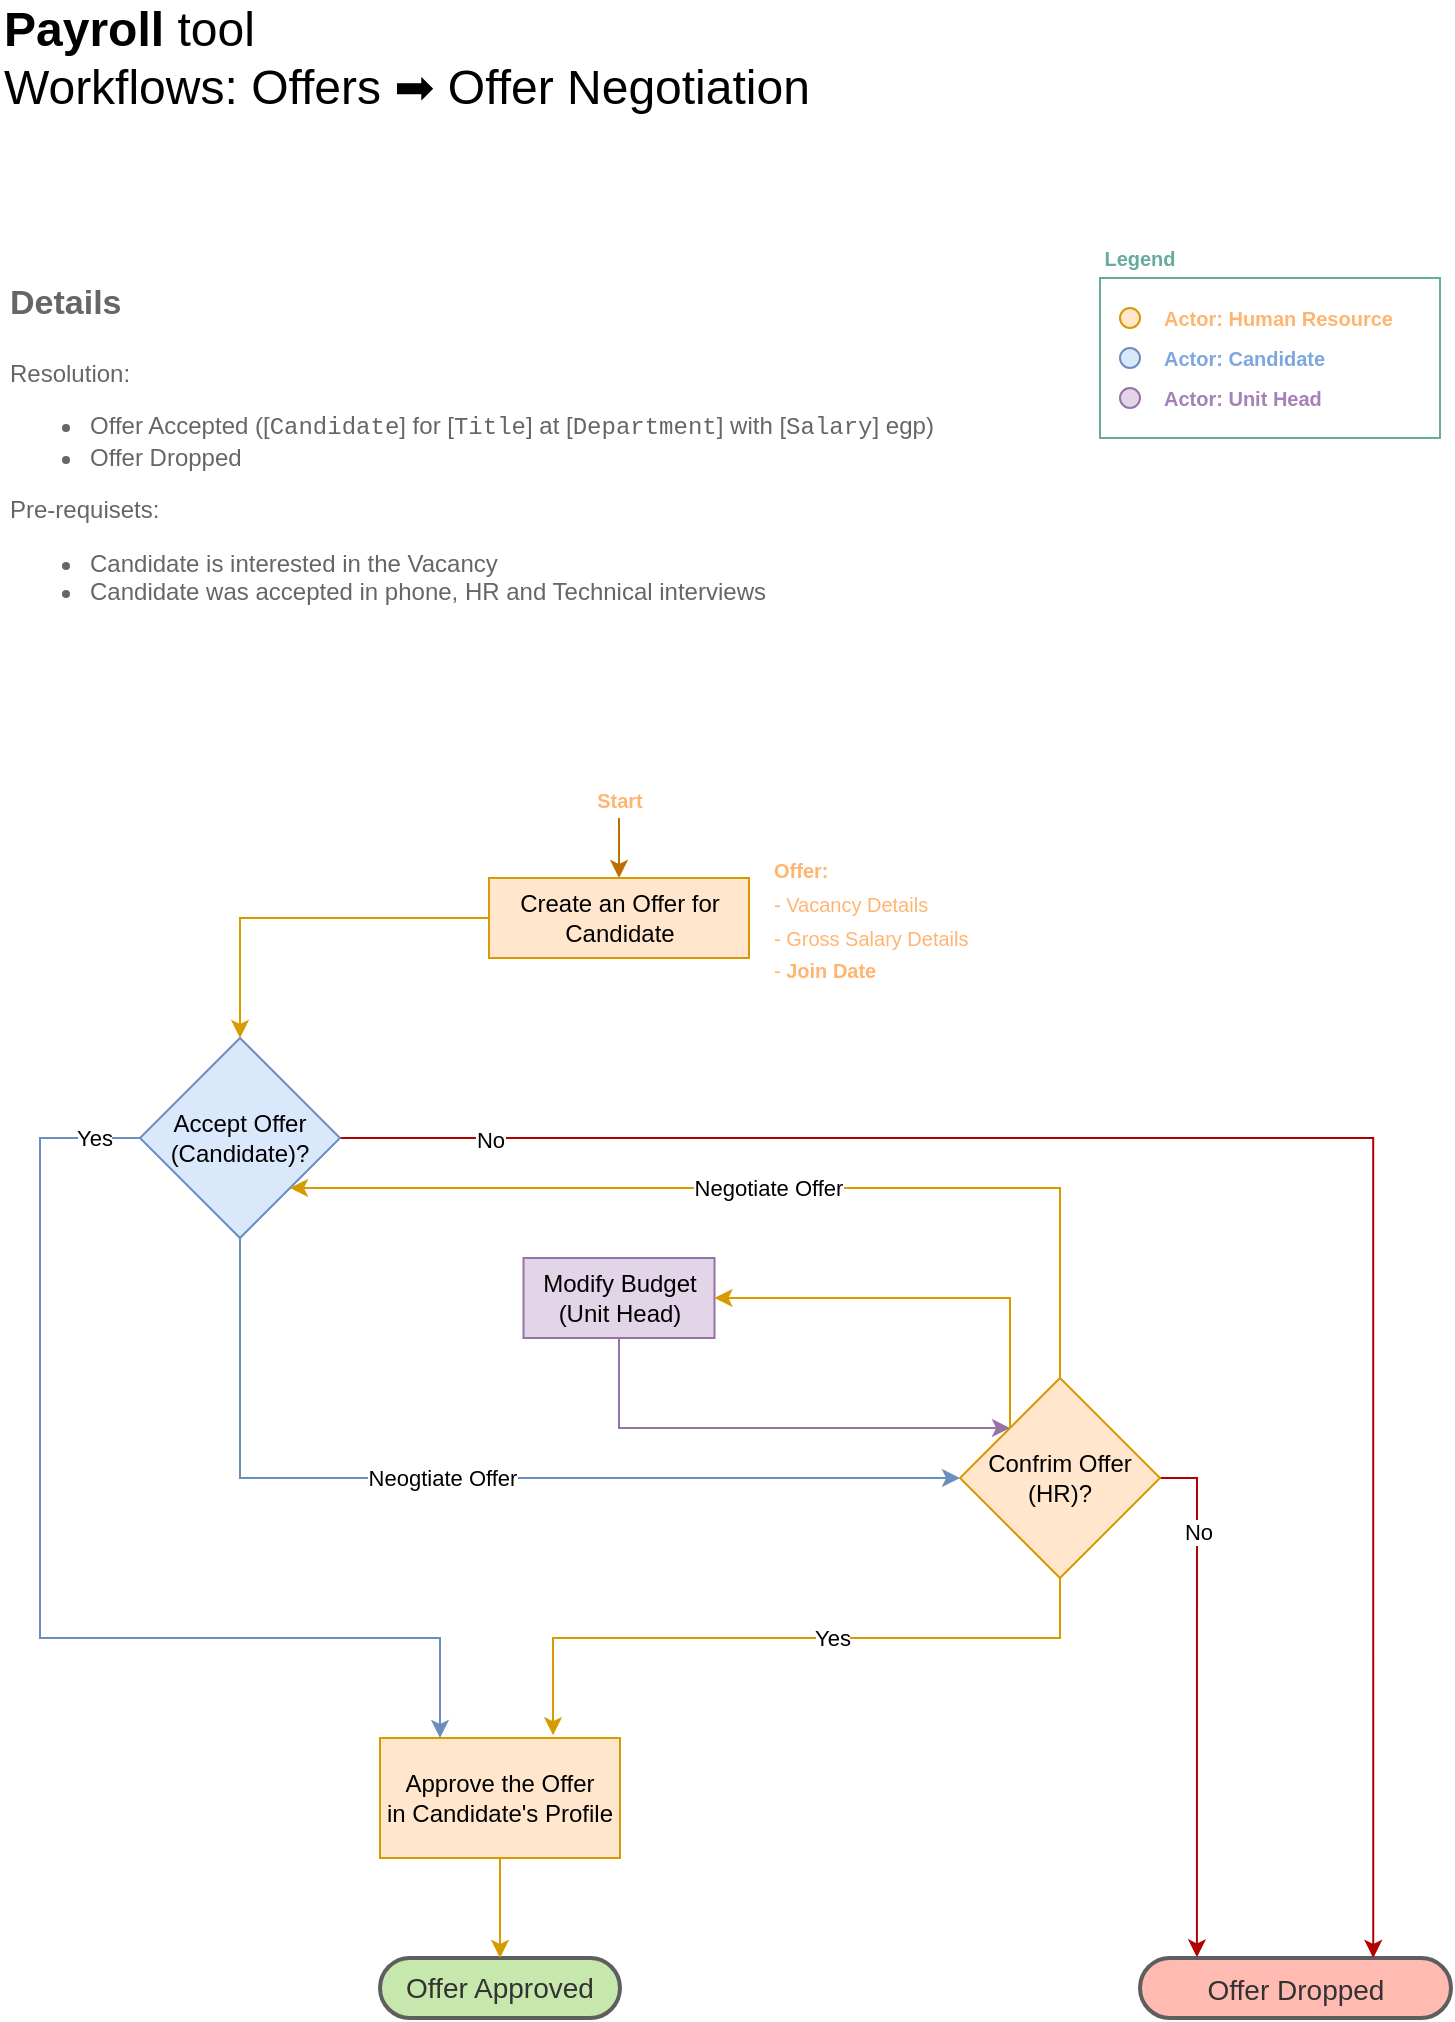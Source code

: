 <mxfile version="14.1.8" type="device"><diagram id="C5RBs43oDa-KdzZeNtuy" name="Page-1"><mxGraphModel dx="1488" dy="648" grid="1" gridSize="10" guides="1" tooltips="1" connect="1" arrows="1" fold="1" page="1" pageScale="1" pageWidth="827" pageHeight="1169" background="none" math="0" shadow="0"><root><mxCell id="WIyWlLk6GJQsqaUBKTNV-0"/><mxCell id="WIyWlLk6GJQsqaUBKTNV-1" parent="WIyWlLk6GJQsqaUBKTNV-0"/><mxCell id="lZGGp_v_sTOA3K4nQhqu-2" value="&lt;div&gt;&lt;font style=&quot;font-size: 24px&quot;&gt;&lt;b&gt;Payroll &lt;/b&gt;tool&lt;/font&gt;&lt;/div&gt;&lt;font style=&quot;font-size: 24px&quot;&gt;&lt;div&gt;&lt;span&gt;Workflows: Offers ➡ Offer Negotiation&lt;/span&gt;&lt;/div&gt;&lt;/font&gt;" style="text;html=1;align=left;verticalAlign=middle;resizable=0;points=[];autosize=1;" parent="WIyWlLk6GJQsqaUBKTNV-1" vertex="1"><mxGeometry x="40" y="40" width="420" height="40" as="geometry"/></mxCell><mxCell id="lZGGp_v_sTOA3K4nQhqu-8" style="edgeStyle=orthogonalEdgeStyle;rounded=0;orthogonalLoop=1;jettySize=auto;html=1;endArrow=classic;endFill=1;fillColor=#dae8fc;strokeColor=#6c8ebf;entryX=0.5;entryY=0;entryDx=0;entryDy=0;" parent="WIyWlLk6GJQsqaUBKTNV-1" edge="1"><mxGeometry relative="1" as="geometry"><mxPoint x="450" y="480" as="targetPoint"/></mxGeometry></mxCell><mxCell id="lZGGp_v_sTOA3K4nQhqu-9" value="Yes" style="edgeLabel;html=1;align=center;verticalAlign=middle;resizable=0;points=[];" parent="lZGGp_v_sTOA3K4nQhqu-8" vertex="1" connectable="0"><mxGeometry x="-0.329" relative="1" as="geometry"><mxPoint as="offset"/></mxGeometry></mxCell><UserObject label="&lt;font style=&quot;font-size: 14px&quot;&gt;Offer Dropped&lt;/font&gt;" lucidchartObjectId="mKVaoxjv1l-B" id="lZGGp_v_sTOA3K4nQhqu-11"><mxCell style="html=1;overflow=block;blockSpacing=1;whiteSpace=wrap;rounded=1;arcSize=50;whiteSpace=wrap;fontSize=16;fontColor=#333333;spacing=4;strokeColor=#5e5e5e;strokeOpacity=100;fillOpacity=100;fillColor=#ffbbb1;strokeWidth=2;" parent="WIyWlLk6GJQsqaUBKTNV-1" vertex="1"><mxGeometry x="610" y="1010" width="155.5" height="30" as="geometry"/></mxCell></UserObject><mxCell id="lZGGp_v_sTOA3K4nQhqu-12" style="edgeStyle=orthogonalEdgeStyle;rounded=0;orthogonalLoop=1;jettySize=auto;html=1;entryX=0.5;entryY=0;entryDx=0;entryDy=0;endArrow=classic;endFill=1;fillColor=#ffe6cc;strokeColor=#d79b00;" parent="WIyWlLk6GJQsqaUBKTNV-1" edge="1"><mxGeometry relative="1" as="geometry"><mxPoint x="450" y="720" as="targetPoint"/></mxGeometry></mxCell><mxCell id="lZGGp_v_sTOA3K4nQhqu-22" value="" style="edgeStyle=orthogonalEdgeStyle;rounded=0;orthogonalLoop=1;jettySize=auto;html=1;endArrow=classic;endFill=1;entryX=0.5;entryY=0;entryDx=0;entryDy=0;fillColor=#f0a30a;strokeColor=#BD7000;" parent="WIyWlLk6GJQsqaUBKTNV-1" target="lZGGp_v_sTOA3K4nQhqu-26" edge="1"><mxGeometry relative="1" as="geometry"><mxPoint x="349.5" y="440" as="sourcePoint"/></mxGeometry></mxCell><mxCell id="lZGGp_v_sTOA3K4nQhqu-25" style="edgeStyle=orthogonalEdgeStyle;rounded=0;orthogonalLoop=1;jettySize=auto;html=1;entryX=0.5;entryY=0;entryDx=0;entryDy=0;endArrow=classic;endFill=1;fillColor=#ffe6cc;strokeColor=#d79b00;" parent="WIyWlLk6GJQsqaUBKTNV-1" source="lZGGp_v_sTOA3K4nQhqu-26" target="lZGGp_v_sTOA3K4nQhqu-33" edge="1"><mxGeometry relative="1" as="geometry"/></mxCell><mxCell id="lZGGp_v_sTOA3K4nQhqu-26" value="Create an Offer for Candidate" style="whiteSpace=wrap;html=1;fillColor=#ffe6cc;strokeColor=#d79b00;" parent="WIyWlLk6GJQsqaUBKTNV-1" vertex="1"><mxGeometry x="284.5" y="470" width="130" height="40" as="geometry"/></mxCell><mxCell id="lZGGp_v_sTOA3K4nQhqu-27" style="edgeStyle=orthogonalEdgeStyle;rounded=0;orthogonalLoop=1;jettySize=auto;html=1;exitX=1;exitY=0.5;exitDx=0;exitDy=0;endArrow=classic;endFill=1;entryX=0.75;entryY=0;entryDx=0;entryDy=0;fillColor=#e51400;strokeColor=#B20000;" parent="WIyWlLk6GJQsqaUBKTNV-1" source="lZGGp_v_sTOA3K4nQhqu-33" target="lZGGp_v_sTOA3K4nQhqu-11" edge="1"><mxGeometry relative="1" as="geometry"><mxPoint x="600" y="860" as="targetPoint"/><Array as="points"><mxPoint x="727" y="600"/></Array></mxGeometry></mxCell><mxCell id="lZGGp_v_sTOA3K4nQhqu-28" value="No" style="edgeLabel;html=1;align=center;verticalAlign=middle;resizable=0;points=[];" parent="lZGGp_v_sTOA3K4nQhqu-27" vertex="1" connectable="0"><mxGeometry x="-0.839" y="-1" relative="1" as="geometry"><mxPoint as="offset"/></mxGeometry></mxCell><mxCell id="lZGGp_v_sTOA3K4nQhqu-29" style="edgeStyle=orthogonalEdgeStyle;rounded=0;orthogonalLoop=1;jettySize=auto;html=1;entryX=0;entryY=0.5;entryDx=0;entryDy=0;endArrow=classic;endFill=1;fillColor=#dae8fc;strokeColor=#6c8ebf;" parent="WIyWlLk6GJQsqaUBKTNV-1" source="lZGGp_v_sTOA3K4nQhqu-33" target="lZGGp_v_sTOA3K4nQhqu-40" edge="1"><mxGeometry relative="1" as="geometry"><Array as="points"><mxPoint x="160" y="770"/></Array></mxGeometry></mxCell><mxCell id="lZGGp_v_sTOA3K4nQhqu-30" value="Neogtiate Offer" style="edgeLabel;html=1;align=center;verticalAlign=middle;resizable=0;points=[];" parent="lZGGp_v_sTOA3K4nQhqu-29" vertex="1" connectable="0"><mxGeometry x="-0.088" y="-2" relative="1" as="geometry"><mxPoint x="1.4" y="-2.02" as="offset"/></mxGeometry></mxCell><mxCell id="lZGGp_v_sTOA3K4nQhqu-31" style="edgeStyle=orthogonalEdgeStyle;rounded=0;orthogonalLoop=1;jettySize=auto;html=1;endArrow=classic;endFill=1;entryX=0.25;entryY=0;entryDx=0;entryDy=0;fillColor=#dae8fc;strokeColor=#6c8ebf;" parent="WIyWlLk6GJQsqaUBKTNV-1" source="lZGGp_v_sTOA3K4nQhqu-33" target="lZGGp_v_sTOA3K4nQhqu-44" edge="1"><mxGeometry relative="1" as="geometry"><mxPoint x="80" y="830" as="targetPoint"/><Array as="points"><mxPoint x="60" y="600"/><mxPoint x="60" y="850"/><mxPoint x="260" y="850"/></Array></mxGeometry></mxCell><mxCell id="lZGGp_v_sTOA3K4nQhqu-32" value="Yes" style="edgeLabel;html=1;align=center;verticalAlign=middle;resizable=0;points=[];" parent="lZGGp_v_sTOA3K4nQhqu-31" vertex="1" connectable="0"><mxGeometry x="-0.925" relative="1" as="geometry"><mxPoint x="-2.5" as="offset"/></mxGeometry></mxCell><mxCell id="lZGGp_v_sTOA3K4nQhqu-33" value="Accept Offer (Candidate)?" style="rhombus;whiteSpace=wrap;html=1;fillColor=#dae8fc;strokeColor=#6c8ebf;" parent="WIyWlLk6GJQsqaUBKTNV-1" vertex="1"><mxGeometry x="110" y="550" width="100" height="100" as="geometry"/></mxCell><mxCell id="lZGGp_v_sTOA3K4nQhqu-34" style="edgeStyle=orthogonalEdgeStyle;rounded=0;orthogonalLoop=1;jettySize=auto;html=1;entryX=1;entryY=1;entryDx=0;entryDy=0;endArrow=classic;endFill=1;fillColor=#ffe6cc;strokeColor=#d79b00;" parent="WIyWlLk6GJQsqaUBKTNV-1" source="lZGGp_v_sTOA3K4nQhqu-40" target="lZGGp_v_sTOA3K4nQhqu-33" edge="1"><mxGeometry relative="1" as="geometry"><Array as="points"><mxPoint x="570" y="625"/></Array></mxGeometry></mxCell><mxCell id="lZGGp_v_sTOA3K4nQhqu-35" value="Negotiate Offer" style="edgeLabel;html=1;align=center;verticalAlign=middle;resizable=0;points=[];" parent="lZGGp_v_sTOA3K4nQhqu-34" vertex="1" connectable="0"><mxGeometry x="0.004" relative="1" as="geometry"><mxPoint as="offset"/></mxGeometry></mxCell><mxCell id="lZGGp_v_sTOA3K4nQhqu-36" style="edgeStyle=orthogonalEdgeStyle;rounded=0;orthogonalLoop=1;jettySize=auto;html=1;entryX=0.183;entryY=-0.011;entryDx=0;entryDy=0;entryPerimeter=0;endArrow=classic;endFill=1;fillColor=#e51400;strokeColor=#B20000;exitX=1;exitY=0.5;exitDx=0;exitDy=0;" parent="WIyWlLk6GJQsqaUBKTNV-1" source="lZGGp_v_sTOA3K4nQhqu-40" target="lZGGp_v_sTOA3K4nQhqu-11" edge="1"><mxGeometry relative="1" as="geometry"><Array as="points"><mxPoint x="638" y="770"/></Array></mxGeometry></mxCell><mxCell id="lZGGp_v_sTOA3K4nQhqu-37" value="No" style="edgeLabel;html=1;align=center;verticalAlign=middle;resizable=0;points=[];" parent="lZGGp_v_sTOA3K4nQhqu-36" vertex="1" connectable="0"><mxGeometry x="-0.647" relative="1" as="geometry"><mxPoint as="offset"/></mxGeometry></mxCell><mxCell id="lZGGp_v_sTOA3K4nQhqu-38" style="edgeStyle=orthogonalEdgeStyle;rounded=0;orthogonalLoop=1;jettySize=auto;html=1;endArrow=classic;endFill=1;entryX=0.721;entryY=-0.023;entryDx=0;entryDy=0;entryPerimeter=0;fillColor=#ffe6cc;strokeColor=#d79b00;exitX=0.5;exitY=1;exitDx=0;exitDy=0;" parent="WIyWlLk6GJQsqaUBKTNV-1" source="lZGGp_v_sTOA3K4nQhqu-40" target="lZGGp_v_sTOA3K4nQhqu-44" edge="1"><mxGeometry relative="1" as="geometry"><mxPoint x="329" y="820" as="targetPoint"/><Array as="points"><mxPoint x="570" y="850"/><mxPoint x="317" y="850"/></Array></mxGeometry></mxCell><mxCell id="lZGGp_v_sTOA3K4nQhqu-39" value="Yes" style="edgeLabel;html=1;align=center;verticalAlign=middle;resizable=0;points=[];" parent="lZGGp_v_sTOA3K4nQhqu-38" vertex="1" connectable="0"><mxGeometry x="-0.182" relative="1" as="geometry"><mxPoint x="-8.29" as="offset"/></mxGeometry></mxCell><mxCell id="rQXk5rrQsQHGU_NM08VE-12" style="edgeStyle=orthogonalEdgeStyle;rounded=0;orthogonalLoop=1;jettySize=auto;html=1;exitX=0;exitY=0;exitDx=0;exitDy=0;entryX=1;entryY=0.5;entryDx=0;entryDy=0;fontColor=#FFB570;fillColor=#ffe6cc;strokeColor=#d79b00;" parent="WIyWlLk6GJQsqaUBKTNV-1" source="lZGGp_v_sTOA3K4nQhqu-40" target="rQXk5rrQsQHGU_NM08VE-15" edge="1"><mxGeometry relative="1" as="geometry"><mxPoint x="399.5" y="745" as="targetPoint"/><Array as="points"><mxPoint x="545" y="680"/></Array></mxGeometry></mxCell><mxCell id="lZGGp_v_sTOA3K4nQhqu-40" value="Confrim Offer (HR)?" style="rhombus;whiteSpace=wrap;html=1;fillColor=#ffe6cc;strokeColor=#d79b00;" parent="WIyWlLk6GJQsqaUBKTNV-1" vertex="1"><mxGeometry x="520" y="720" width="100" height="100" as="geometry"/></mxCell><UserObject label="Offer Approved" lucidchartObjectId="rJVaWQaTZlaL" id="lZGGp_v_sTOA3K4nQhqu-41"><mxCell style="html=1;overflow=block;blockSpacing=1;whiteSpace=wrap;rounded=1;arcSize=50;whiteSpace=wrap;fontSize=14;fontColor=#333333;spacing=4;strokeColor=#5e5e5e;strokeOpacity=100;fillOpacity=100;fillColor=#c7e8ac;strokeWidth=2;" parent="WIyWlLk6GJQsqaUBKTNV-1" vertex="1"><mxGeometry x="230" y="1010" width="120" height="30" as="geometry"/></mxCell></UserObject><mxCell id="lZGGp_v_sTOA3K4nQhqu-42" style="edgeStyle=orthogonalEdgeStyle;rounded=0;orthogonalLoop=1;jettySize=auto;html=1;entryX=0.5;entryY=0;entryDx=0;entryDy=0;endArrow=classic;endFill=1;fillColor=#ffe6cc;strokeColor=#d79b00;" parent="WIyWlLk6GJQsqaUBKTNV-1" source="lZGGp_v_sTOA3K4nQhqu-44" target="lZGGp_v_sTOA3K4nQhqu-41" edge="1"><mxGeometry relative="1" as="geometry"><mxPoint x="170" y="970" as="targetPoint"/><Array as="points"/></mxGeometry></mxCell><mxCell id="lZGGp_v_sTOA3K4nQhqu-44" value="Approve the Offer&lt;br&gt;in Candidate's Profile" style="whiteSpace=wrap;html=1;fillColor=#ffe6cc;strokeColor=#d79b00;" parent="WIyWlLk6GJQsqaUBKTNV-1" vertex="1"><mxGeometry x="230" y="900" width="120" height="60" as="geometry"/></mxCell><mxCell id="lZGGp_v_sTOA3K4nQhqu-45" style="edgeStyle=orthogonalEdgeStyle;rounded=0;orthogonalLoop=1;jettySize=auto;html=1;entryX=0.5;entryY=0;entryDx=0;entryDy=0;endArrow=classic;endFill=1;fillColor=#dae8fc;strokeColor=#6c8ebf;" parent="WIyWlLk6GJQsqaUBKTNV-1" edge="1"><mxGeometry relative="1" as="geometry"><mxPoint x="200" y="1610" as="sourcePoint"/></mxGeometry></mxCell><mxCell id="lZGGp_v_sTOA3K4nQhqu-47" style="edgeStyle=orthogonalEdgeStyle;rounded=0;orthogonalLoop=1;jettySize=auto;html=1;entryX=0.5;entryY=0;entryDx=0;entryDy=0;endArrow=classic;endFill=1;fillColor=#f5f5f5;strokeColor=#666666;" parent="WIyWlLk6GJQsqaUBKTNV-1" edge="1"><mxGeometry relative="1" as="geometry"><mxPoint x="330" y="1710" as="sourcePoint"/></mxGeometry></mxCell><mxCell id="lZGGp_v_sTOA3K4nQhqu-49" style="edgeStyle=orthogonalEdgeStyle;rounded=0;orthogonalLoop=1;jettySize=auto;html=1;entryX=0.5;entryY=0;entryDx=0;entryDy=0;endArrow=classic;endFill=1;fillColor=#ffe6cc;strokeColor=#d79b00;" parent="WIyWlLk6GJQsqaUBKTNV-1" edge="1"><mxGeometry relative="1" as="geometry"><mxPoint x="259.99" y="1840" as="sourcePoint"/></mxGeometry></mxCell><mxCell id="lZGGp_v_sTOA3K4nQhqu-50" value="&lt;span style=&quot;font-size: 12px&quot;&gt;Employee's Profile added to&amp;nbsp;&lt;/span&gt;&lt;b style=&quot;font-size: 12px&quot;&gt;Payroll&lt;/b&gt;&lt;span style=&quot;font-size: 12px&quot;&gt;, &lt;br&gt;his offer is synced too&lt;/span&gt;" style="edgeLabel;html=1;align=center;verticalAlign=middle;resizable=0;points=[];labelBackgroundColor=#FFFFFF;" parent="lZGGp_v_sTOA3K4nQhqu-49" vertex="1" connectable="0"><mxGeometry x="-0.157" y="1" relative="1" as="geometry"><mxPoint x="-1" y="2.07" as="offset"/></mxGeometry></mxCell><mxCell id="lZGGp_v_sTOA3K4nQhqu-72" style="edgeStyle=orthogonalEdgeStyle;rounded=0;orthogonalLoop=1;jettySize=auto;html=1;entryX=0.5;entryY=0;entryDx=0;entryDy=0;fontSize=10;fontColor=#7EA6E0;fillColor=#ffe6cc;strokeColor=#d79b00;" parent="WIyWlLk6GJQsqaUBKTNV-1" edge="1"><mxGeometry relative="1" as="geometry"><mxPoint x="450" y="620" as="targetPoint"/></mxGeometry></mxCell><mxCell id="lZGGp_v_sTOA3K4nQhqu-73" value="&lt;font color=&quot;#000000&quot;&gt;Yes&lt;/font&gt;" style="edgeLabel;html=1;align=center;verticalAlign=middle;resizable=0;points=[];fontSize=10;fontColor=#7EA6E0;" parent="lZGGp_v_sTOA3K4nQhqu-72" vertex="1" connectable="0"><mxGeometry x="-0.325" relative="1" as="geometry"><mxPoint as="offset"/></mxGeometry></mxCell><mxCell id="rQXk5rrQsQHGU_NM08VE-0" value="" style="group" parent="WIyWlLk6GJQsqaUBKTNV-1" vertex="1" connectable="0"><mxGeometry x="590" y="150" width="170" height="100" as="geometry"/></mxCell><mxCell id="rQXk5rrQsQHGU_NM08VE-1" value="" style="rounded=0;whiteSpace=wrap;html=1;fontSize=10;fontColor=#FFB570;align=left;strokeColor=#67AB9F;" parent="rQXk5rrQsQHGU_NM08VE-0" vertex="1"><mxGeometry y="20" width="170" height="80" as="geometry"/></mxCell><mxCell id="rQXk5rrQsQHGU_NM08VE-2" value="" style="ellipse;whiteSpace=wrap;html=1;fontSize=10;align=left;fillColor=#ffe6cc;strokeColor=#d79b00;" parent="rQXk5rrQsQHGU_NM08VE-0" vertex="1"><mxGeometry x="10" y="35" width="10" height="10" as="geometry"/></mxCell><mxCell id="rQXk5rrQsQHGU_NM08VE-3" value="Actor: Human Resource" style="text;html=1;strokeColor=none;fillColor=none;align=left;verticalAlign=middle;whiteSpace=wrap;rounded=0;fontSize=10;fontStyle=1;fontColor=#FFB570;" parent="rQXk5rrQsQHGU_NM08VE-0" vertex="1"><mxGeometry x="30" y="30" width="120" height="20" as="geometry"/></mxCell><mxCell id="rQXk5rrQsQHGU_NM08VE-4" value="&lt;b&gt;&lt;font color=&quot;#67ab9f&quot;&gt;Legend&lt;/font&gt;&lt;/b&gt;" style="text;html=1;strokeColor=none;fillColor=none;align=center;verticalAlign=middle;whiteSpace=wrap;rounded=0;fontSize=10;fontColor=#FFB570;" parent="rQXk5rrQsQHGU_NM08VE-0" vertex="1"><mxGeometry width="40" height="20" as="geometry"/></mxCell><mxCell id="rQXk5rrQsQHGU_NM08VE-5" value="" style="ellipse;whiteSpace=wrap;html=1;fontSize=10;align=left;fillColor=#dae8fc;strokeColor=#6c8ebf;" parent="rQXk5rrQsQHGU_NM08VE-0" vertex="1"><mxGeometry x="10" y="55" width="10" height="10" as="geometry"/></mxCell><mxCell id="rQXk5rrQsQHGU_NM08VE-6" value="Actor: Candidate" style="text;html=1;strokeColor=none;fillColor=none;align=left;verticalAlign=middle;whiteSpace=wrap;rounded=0;fontSize=10;fontStyle=1;fontColor=#7EA6E0;" parent="rQXk5rrQsQHGU_NM08VE-0" vertex="1"><mxGeometry x="30" y="50" width="120" height="20" as="geometry"/></mxCell><mxCell id="rQXk5rrQsQHGU_NM08VE-7" value="" style="ellipse;whiteSpace=wrap;html=1;fontSize=10;align=left;fillColor=#e1d5e7;strokeColor=#9673a6;" parent="rQXk5rrQsQHGU_NM08VE-0" vertex="1"><mxGeometry x="10" y="75" width="10" height="10" as="geometry"/></mxCell><mxCell id="rQXk5rrQsQHGU_NM08VE-8" value="&lt;font color=&quot;#a680b8&quot;&gt;Actor: Unit Head&lt;/font&gt;" style="text;html=1;strokeColor=none;fillColor=none;align=left;verticalAlign=middle;whiteSpace=wrap;rounded=0;fontSize=10;fontStyle=1;fontColor=#7EA6E0;" parent="rQXk5rrQsQHGU_NM08VE-0" vertex="1"><mxGeometry x="30" y="70" width="120" height="20" as="geometry"/></mxCell><mxCell id="rQXk5rrQsQHGU_NM08VE-9" value="&lt;font style=&quot;font-size: 10px ; line-height: 120%&quot;&gt;&lt;b&gt;Offer:&lt;br&gt;&lt;/b&gt;&lt;font style=&quot;font-size: 10px&quot;&gt;- Vacancy Details&lt;br&gt;- Gross Salary Details&lt;br&gt;- &lt;b&gt;Join Date&lt;/b&gt;&lt;br&gt;&lt;/font&gt;&lt;/font&gt;" style="text;html=1;strokeColor=none;fillColor=none;align=left;verticalAlign=middle;whiteSpace=wrap;rounded=0;fontSize=14;fontColor=#FFB570;" parent="WIyWlLk6GJQsqaUBKTNV-1" vertex="1"><mxGeometry x="424.5" y="460" width="110" height="60" as="geometry"/></mxCell><mxCell id="rQXk5rrQsQHGU_NM08VE-10" value="&lt;font style=&quot;font-size: 10px ; line-height: 120%&quot;&gt;&lt;font style=&quot;font-size: 10px&quot;&gt;&lt;b&gt;Start&lt;/b&gt;&lt;br&gt;&lt;/font&gt;&lt;/font&gt;" style="text;html=1;strokeColor=none;fillColor=none;align=center;verticalAlign=middle;whiteSpace=wrap;rounded=0;fontSize=14;fontColor=#FFB570;" parent="WIyWlLk6GJQsqaUBKTNV-1" vertex="1"><mxGeometry x="334.5" y="420" width="30" height="20" as="geometry"/></mxCell><mxCell id="rQXk5rrQsQHGU_NM08VE-13" style="edgeStyle=orthogonalEdgeStyle;rounded=0;orthogonalLoop=1;jettySize=auto;html=1;entryX=0;entryY=0;entryDx=0;entryDy=0;fontColor=#FFB570;fillColor=#e1d5e7;strokeColor=#9673a6;exitX=0.5;exitY=1;exitDx=0;exitDy=0;" parent="WIyWlLk6GJQsqaUBKTNV-1" source="rQXk5rrQsQHGU_NM08VE-15" target="lZGGp_v_sTOA3K4nQhqu-40" edge="1"><mxGeometry relative="1" as="geometry"><mxPoint x="350" y="745" as="sourcePoint"/><Array as="points"><mxPoint x="349" y="745"/></Array></mxGeometry></mxCell><mxCell id="rQXk5rrQsQHGU_NM08VE-15" value="Modify Budget&lt;br&gt;(Unit Head)" style="rounded=0;whiteSpace=wrap;html=1;align=center;fillColor=#e1d5e7;strokeColor=#9673a6;" parent="WIyWlLk6GJQsqaUBKTNV-1" vertex="1"><mxGeometry x="301.75" y="660" width="95.5" height="40" as="geometry"/></mxCell><mxCell id="rQXk5rrQsQHGU_NM08VE-16" value="&lt;h1&gt;&lt;font color=&quot;#666666&quot; style=&quot;font-size: 17px&quot;&gt;Details&lt;/font&gt;&lt;/h1&gt;&lt;font color=&quot;#666666&quot;&gt;Resolution: &lt;br&gt;&lt;ul&gt;&lt;li&gt;&lt;font color=&quot;#666666&quot;&gt;Offer Accepted ([&lt;font face=&quot;Courier New&quot;&gt;Candidate&lt;/font&gt;] for [&lt;font face=&quot;Courier New&quot;&gt;Title&lt;/font&gt;] at [&lt;font face=&quot;Courier New&quot;&gt;Department&lt;/font&gt;] with [&lt;font face=&quot;Courier New&quot;&gt;Salary&lt;/font&gt;] egp)&lt;/font&gt;&lt;/li&gt;&lt;li&gt;&lt;font color=&quot;#666666&quot;&gt;Offer Dropped&lt;/font&gt;&lt;/li&gt;&lt;/ul&gt;Pre-requisets: &lt;br&gt;&lt;ul&gt;&lt;li&gt;&lt;font color=&quot;#666666&quot;&gt;Candidate is interested in the Vacancy&lt;br&gt;&lt;/font&gt;&lt;/li&gt;&lt;li&gt;&lt;font color=&quot;#666666&quot;&gt;Candidate was accepted in phone, HR and Technical interviews&lt;/font&gt;&lt;/li&gt;&lt;/ul&gt;&lt;/font&gt;" style="text;html=1;strokeColor=none;spacing=5;spacingTop=-20;whiteSpace=wrap;overflow=hidden;rounded=0;fontColor=#FFB570;align=left;fillColor=#FFFFFF;" parent="WIyWlLk6GJQsqaUBKTNV-1" vertex="1"><mxGeometry x="40" y="160" width="520" height="180" as="geometry"/></mxCell></root></mxGraphModel></diagram></mxfile>
